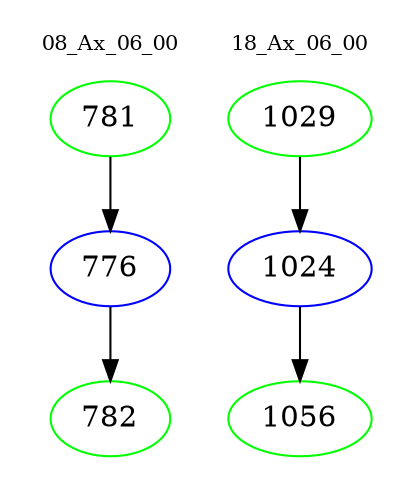 digraph{
subgraph cluster_0 {
color = white
label = "08_Ax_06_00";
fontsize=10;
T0_781 [label="781", color="green"]
T0_781 -> T0_776 [color="black"]
T0_776 [label="776", color="blue"]
T0_776 -> T0_782 [color="black"]
T0_782 [label="782", color="green"]
}
subgraph cluster_1 {
color = white
label = "18_Ax_06_00";
fontsize=10;
T1_1029 [label="1029", color="green"]
T1_1029 -> T1_1024 [color="black"]
T1_1024 [label="1024", color="blue"]
T1_1024 -> T1_1056 [color="black"]
T1_1056 [label="1056", color="green"]
}
}
